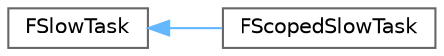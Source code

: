 digraph "Graphical Class Hierarchy"
{
 // INTERACTIVE_SVG=YES
 // LATEX_PDF_SIZE
  bgcolor="transparent";
  edge [fontname=Helvetica,fontsize=10,labelfontname=Helvetica,labelfontsize=10];
  node [fontname=Helvetica,fontsize=10,shape=box,height=0.2,width=0.4];
  rankdir="LR";
  Node0 [id="Node000000",label="FSlowTask",height=0.2,width=0.4,color="grey40", fillcolor="white", style="filled",URL="$df/da7/structFSlowTask.html",tooltip="Data type used to store information about a currently running slow task."];
  Node0 -> Node1 [id="edge5120_Node000000_Node000001",dir="back",color="steelblue1",style="solid",tooltip=" "];
  Node1 [id="Node000001",label="FScopedSlowTask",height=0.2,width=0.4,color="grey40", fillcolor="white", style="filled",URL="$d6/d66/structFScopedSlowTask.html",tooltip="A scope block representing an amount of work divided up into sections."];
}
